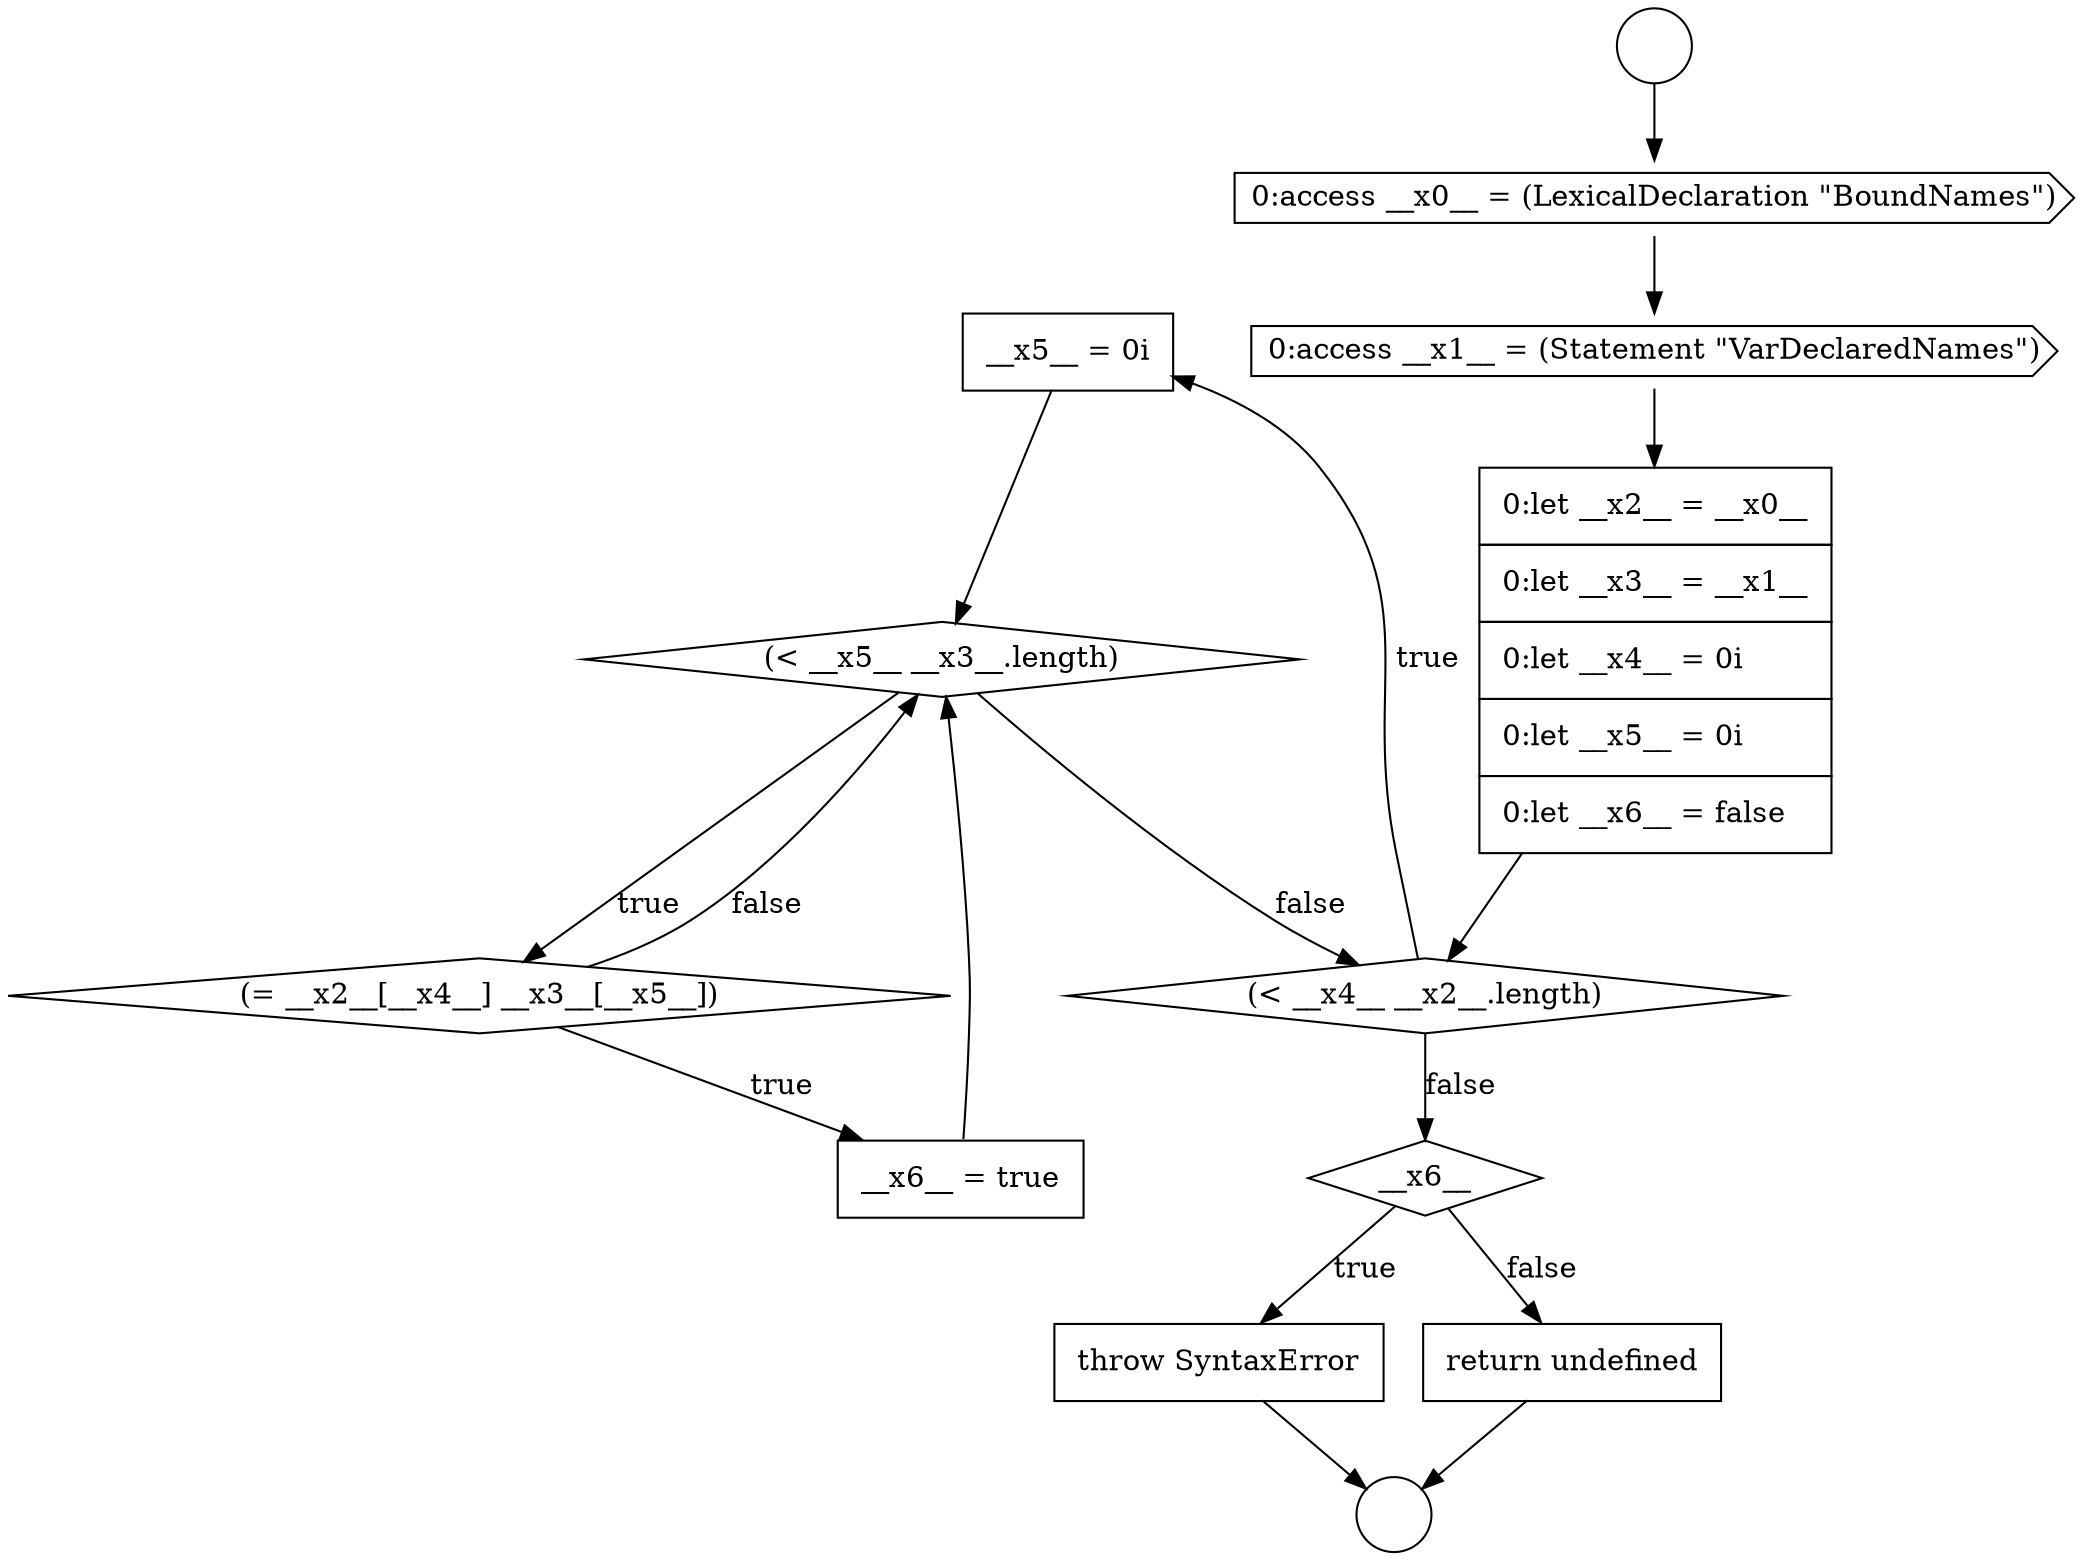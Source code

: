 digraph {
  node20320 [shape=none, margin=0, label=<<font color="black">
    <table border="0" cellborder="1" cellspacing="0" cellpadding="10">
      <tr><td align="left">__x5__ = 0i</td></tr>
    </table>
  </font>> color="black" fillcolor="white" style=filled]
  node20325 [shape=none, margin=0, label=<<font color="black">
    <table border="0" cellborder="1" cellspacing="0" cellpadding="10">
      <tr><td align="left">throw SyntaxError</td></tr>
    </table>
  </font>> color="black" fillcolor="white" style=filled]
  node20317 [shape=cds, label=<<font color="black">0:access __x1__ = (Statement &quot;VarDeclaredNames&quot;)</font>> color="black" fillcolor="white" style=filled]
  node20326 [shape=none, margin=0, label=<<font color="black">
    <table border="0" cellborder="1" cellspacing="0" cellpadding="10">
      <tr><td align="left">return undefined</td></tr>
    </table>
  </font>> color="black" fillcolor="white" style=filled]
  node20316 [shape=cds, label=<<font color="black">0:access __x0__ = (LexicalDeclaration &quot;BoundNames&quot;)</font>> color="black" fillcolor="white" style=filled]
  node20322 [shape=diamond, label=<<font color="black">(= __x2__[__x4__] __x3__[__x5__])</font>> color="black" fillcolor="white" style=filled]
  node20315 [shape=circle label=" " color="black" fillcolor="white" style=filled]
  node20323 [shape=none, margin=0, label=<<font color="black">
    <table border="0" cellborder="1" cellspacing="0" cellpadding="10">
      <tr><td align="left">__x6__ = true</td></tr>
    </table>
  </font>> color="black" fillcolor="white" style=filled]
  node20319 [shape=diamond, label=<<font color="black">(&lt; __x4__ __x2__.length)</font>> color="black" fillcolor="white" style=filled]
  node20321 [shape=diamond, label=<<font color="black">(&lt; __x5__ __x3__.length)</font>> color="black" fillcolor="white" style=filled]
  node20314 [shape=circle label=" " color="black" fillcolor="white" style=filled]
  node20318 [shape=none, margin=0, label=<<font color="black">
    <table border="0" cellborder="1" cellspacing="0" cellpadding="10">
      <tr><td align="left">0:let __x2__ = __x0__</td></tr>
      <tr><td align="left">0:let __x3__ = __x1__</td></tr>
      <tr><td align="left">0:let __x4__ = 0i</td></tr>
      <tr><td align="left">0:let __x5__ = 0i</td></tr>
      <tr><td align="left">0:let __x6__ = false</td></tr>
    </table>
  </font>> color="black" fillcolor="white" style=filled]
  node20324 [shape=diamond, label=<<font color="black">__x6__</font>> color="black" fillcolor="white" style=filled]
  node20314 -> node20316 [ color="black"]
  node20321 -> node20322 [label=<<font color="black">true</font>> color="black"]
  node20321 -> node20319 [label=<<font color="black">false</font>> color="black"]
  node20317 -> node20318 [ color="black"]
  node20322 -> node20323 [label=<<font color="black">true</font>> color="black"]
  node20322 -> node20321 [label=<<font color="black">false</font>> color="black"]
  node20323 -> node20321 [ color="black"]
  node20316 -> node20317 [ color="black"]
  node20324 -> node20325 [label=<<font color="black">true</font>> color="black"]
  node20324 -> node20326 [label=<<font color="black">false</font>> color="black"]
  node20320 -> node20321 [ color="black"]
  node20325 -> node20315 [ color="black"]
  node20318 -> node20319 [ color="black"]
  node20326 -> node20315 [ color="black"]
  node20319 -> node20320 [label=<<font color="black">true</font>> color="black"]
  node20319 -> node20324 [label=<<font color="black">false</font>> color="black"]
}
